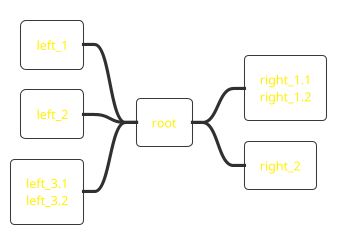 ' Do not edit
' Theme Gallery
' autogenerated by script
'
@startmindmap
!theme black-knight
+ root
**:right_1.1
right_1.2;
++ right_2

left side

-- left_1
-- left_2
**:left_3.1
left_3.2;
@endmindmap
